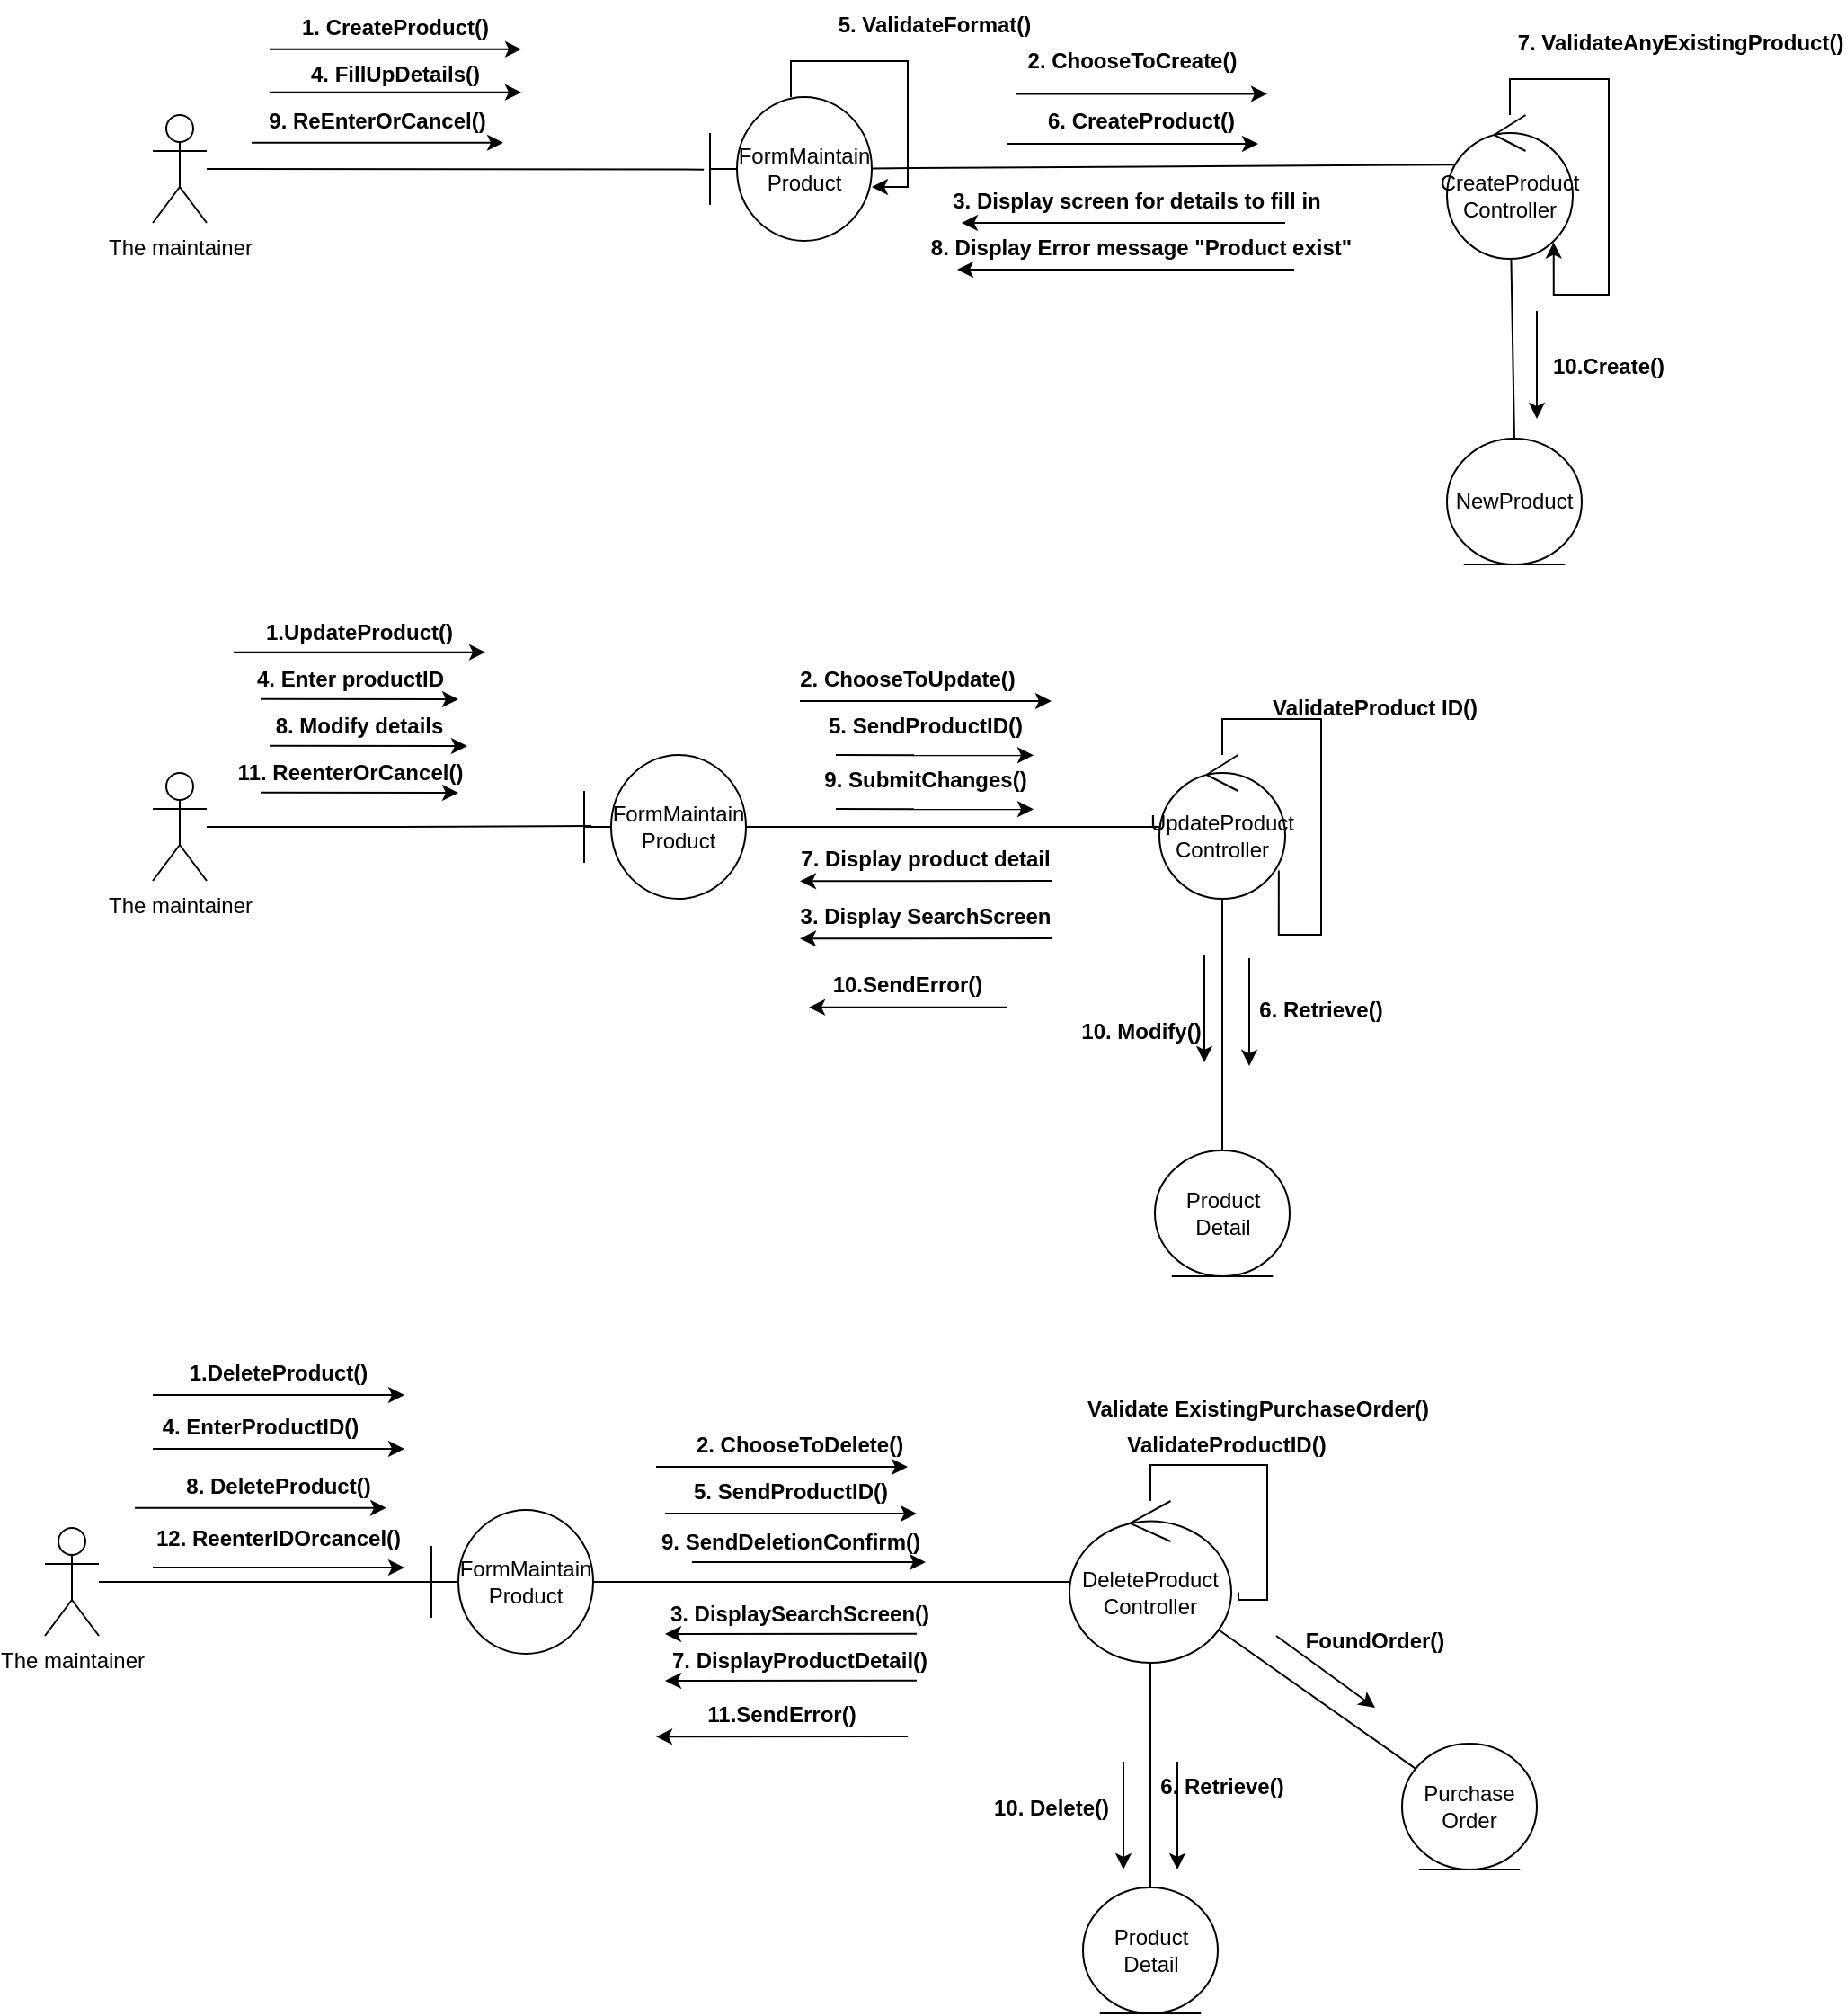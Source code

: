 <mxfile version="13.8.3" type="github" pages="2">
  <diagram id="UbaRQ7SZipwC_jb8pstA" name="Page-1">
    <mxGraphModel dx="1826" dy="836" grid="1" gridSize="10" guides="1" tooltips="1" connect="1" arrows="1" fold="1" page="1" pageScale="1" pageWidth="850" pageHeight="1100" math="0" shadow="0">
      <root>
        <mxCell id="0" />
        <mxCell id="1" parent="0" />
        <mxCell id="t10QagFbox6d3jLnH6TC-21" style="edgeStyle=none;rounded=0;orthogonalLoop=1;jettySize=auto;html=1;entryX=-0.038;entryY=0.504;entryDx=0;entryDy=0;entryPerimeter=0;endArrow=none;endFill=0;" parent="1" source="t10QagFbox6d3jLnH6TC-1" target="t10QagFbox6d3jLnH6TC-2" edge="1">
          <mxGeometry relative="1" as="geometry">
            <mxPoint x="278.38" y="326.8" as="targetPoint" />
          </mxGeometry>
        </mxCell>
        <mxCell id="t10QagFbox6d3jLnH6TC-1" value="The maintainer" style="shape=umlActor;verticalLabelPosition=bottom;verticalAlign=top;html=1;" parent="1" vertex="1">
          <mxGeometry x="30" y="294" width="30" height="60" as="geometry" />
        </mxCell>
        <mxCell id="t10QagFbox6d3jLnH6TC-9" style="edgeStyle=orthogonalEdgeStyle;rounded=0;orthogonalLoop=1;jettySize=auto;html=1;endArrow=classic;endFill=1;entryX=1;entryY=0.625;entryDx=0;entryDy=0;entryPerimeter=0;" parent="1" source="t10QagFbox6d3jLnH6TC-2" target="t10QagFbox6d3jLnH6TC-2" edge="1">
          <mxGeometry relative="1" as="geometry">
            <mxPoint x="440" y="214" as="targetPoint" />
          </mxGeometry>
        </mxCell>
        <mxCell id="t10QagFbox6d3jLnH6TC-10" style="rounded=0;orthogonalLoop=1;jettySize=auto;html=1;entryX=0.094;entryY=0.345;entryDx=0;entryDy=0;entryPerimeter=0;endArrow=none;endFill=0;" parent="1" source="t10QagFbox6d3jLnH6TC-2" target="t10QagFbox6d3jLnH6TC-3" edge="1">
          <mxGeometry relative="1" as="geometry" />
        </mxCell>
        <mxCell id="t10QagFbox6d3jLnH6TC-2" value="FormMaintain&lt;br&gt;Product" style="shape=umlBoundary;whiteSpace=wrap;html=1;" parent="1" vertex="1">
          <mxGeometry x="340" y="284" width="90" height="80" as="geometry" />
        </mxCell>
        <mxCell id="t10QagFbox6d3jLnH6TC-14" style="edgeStyle=none;rounded=0;orthogonalLoop=1;jettySize=auto;html=1;entryX=0.5;entryY=0;entryDx=0;entryDy=0;endArrow=none;endFill=0;" parent="1" source="t10QagFbox6d3jLnH6TC-3" target="t10QagFbox6d3jLnH6TC-13" edge="1">
          <mxGeometry relative="1" as="geometry" />
        </mxCell>
        <mxCell id="t10QagFbox6d3jLnH6TC-27" style="edgeStyle=orthogonalEdgeStyle;rounded=0;orthogonalLoop=1;jettySize=auto;html=1;endArrow=classic;endFill=1;entryX=0.848;entryY=0.885;entryDx=0;entryDy=0;entryPerimeter=0;" parent="1" source="t10QagFbox6d3jLnH6TC-3" target="t10QagFbox6d3jLnH6TC-3" edge="1">
          <mxGeometry relative="1" as="geometry">
            <mxPoint x="785.0" y="270" as="targetPoint" />
          </mxGeometry>
        </mxCell>
        <mxCell id="t10QagFbox6d3jLnH6TC-3" value="CreateProduct&lt;br&gt;Controller" style="ellipse;shape=umlControl;whiteSpace=wrap;html=1;" parent="1" vertex="1">
          <mxGeometry x="750" y="294" width="70" height="80" as="geometry" />
        </mxCell>
        <mxCell id="t10QagFbox6d3jLnH6TC-5" value="1. CreateProduct()" style="text;align=center;fontStyle=1;verticalAlign=middle;spacingLeft=3;spacingRight=3;strokeColor=none;rotatable=0;points=[[0,0.5],[1,0.5]];portConstraint=eastwest;" parent="1" vertex="1">
          <mxGeometry x="125" y="231.41" width="80" height="26" as="geometry" />
        </mxCell>
        <mxCell id="t10QagFbox6d3jLnH6TC-11" value="5. ValidateFormat()" style="text;align=center;fontStyle=1;verticalAlign=middle;spacingLeft=3;spacingRight=3;strokeColor=none;rotatable=0;points=[[0,0.5],[1,0.5]];portConstraint=eastwest;" parent="1" vertex="1">
          <mxGeometry x="425" y="230" width="80" height="26" as="geometry" />
        </mxCell>
        <mxCell id="t10QagFbox6d3jLnH6TC-12" value="6. CreateProduct()" style="text;align=center;fontStyle=1;verticalAlign=middle;spacingLeft=3;spacingRight=3;strokeColor=none;rotatable=0;points=[[0,0.5],[1,0.5]];portConstraint=eastwest;" parent="1" vertex="1">
          <mxGeometry x="540" y="283.41" width="80" height="26" as="geometry" />
        </mxCell>
        <mxCell id="t10QagFbox6d3jLnH6TC-13" value="NewProduct" style="ellipse;shape=umlEntity;whiteSpace=wrap;html=1;" parent="1" vertex="1">
          <mxGeometry x="750" y="474" width="75" height="70" as="geometry" />
        </mxCell>
        <mxCell id="t10QagFbox6d3jLnH6TC-15" value="10.Create()" style="text;align=center;fontStyle=1;verticalAlign=middle;spacingLeft=3;spacingRight=3;strokeColor=none;rotatable=0;points=[[0,0.5],[1,0.5]];portConstraint=eastwest;" parent="1" vertex="1">
          <mxGeometry x="800" y="420" width="80" height="26" as="geometry" />
        </mxCell>
        <mxCell id="t10QagFbox6d3jLnH6TC-22" value="3. Display screen for details to fill in" style="text;align=center;fontStyle=1;verticalAlign=middle;spacingLeft=3;spacingRight=3;strokeColor=none;rotatable=0;points=[[0,0.5],[1,0.5]];portConstraint=eastwest;" parent="1" vertex="1">
          <mxGeometry x="537.5" y="328" width="80" height="26" as="geometry" />
        </mxCell>
        <mxCell id="t10QagFbox6d3jLnH6TC-25" value="4. FillUpDetails()" style="text;align=center;fontStyle=1;verticalAlign=middle;spacingLeft=3;spacingRight=3;strokeColor=none;rotatable=0;points=[[0,0.5],[1,0.5]];portConstraint=eastwest;" parent="1" vertex="1">
          <mxGeometry x="125" y="257.41" width="80" height="26" as="geometry" />
        </mxCell>
        <mxCell id="t10QagFbox6d3jLnH6TC-28" value="7. ValidateAnyExistingProduct()" style="text;align=center;fontStyle=1;verticalAlign=middle;spacingLeft=3;spacingRight=3;strokeColor=none;rotatable=0;points=[[0,0.5],[1,0.5]];portConstraint=eastwest;" parent="1" vertex="1">
          <mxGeometry x="840" y="240" width="80" height="26" as="geometry" />
        </mxCell>
        <mxCell id="t10QagFbox6d3jLnH6TC-29" value="8. Display Error message &quot;Product exist&quot;" style="text;align=center;fontStyle=1;verticalAlign=middle;spacingLeft=3;spacingRight=3;strokeColor=none;rotatable=0;points=[[0,0.5],[1,0.5]];portConstraint=eastwest;" parent="1" vertex="1">
          <mxGeometry x="540" y="354" width="80" height="26" as="geometry" />
        </mxCell>
        <mxCell id="t10QagFbox6d3jLnH6TC-30" value="9. ReEnterOrCancel()" style="text;align=center;fontStyle=1;verticalAlign=middle;spacingLeft=3;spacingRight=3;strokeColor=none;rotatable=0;points=[[0,0.5],[1,0.5]];portConstraint=eastwest;" parent="1" vertex="1">
          <mxGeometry x="115" y="283.41" width="80" height="26" as="geometry" />
        </mxCell>
        <mxCell id="t10QagFbox6d3jLnH6TC-36" style="edgeStyle=orthogonalEdgeStyle;rounded=0;orthogonalLoop=1;jettySize=auto;html=1;entryX=0.045;entryY=0.494;entryDx=0;entryDy=0;entryPerimeter=0;endArrow=none;endFill=0;" parent="1" source="t10QagFbox6d3jLnH6TC-32" target="t10QagFbox6d3jLnH6TC-35" edge="1">
          <mxGeometry relative="1" as="geometry" />
        </mxCell>
        <mxCell id="t10QagFbox6d3jLnH6TC-32" value="The maintainer" style="shape=umlActor;verticalLabelPosition=bottom;verticalAlign=top;html=1;" parent="1" vertex="1">
          <mxGeometry x="30" y="660" width="30" height="60" as="geometry" />
        </mxCell>
        <mxCell id="t10QagFbox6d3jLnH6TC-41" style="edgeStyle=orthogonalEdgeStyle;rounded=0;orthogonalLoop=1;jettySize=auto;html=1;endArrow=none;endFill=0;" parent="1" source="t10QagFbox6d3jLnH6TC-35" target="t10QagFbox6d3jLnH6TC-40" edge="1">
          <mxGeometry relative="1" as="geometry" />
        </mxCell>
        <mxCell id="t10QagFbox6d3jLnH6TC-35" value="FormMaintain&lt;br&gt;Product" style="shape=umlBoundary;whiteSpace=wrap;html=1;" parent="1" vertex="1">
          <mxGeometry x="270" y="650" width="90" height="80" as="geometry" />
        </mxCell>
        <mxCell id="t10QagFbox6d3jLnH6TC-37" value="1.UpdateProduct()" style="text;align=center;fontStyle=1;verticalAlign=middle;spacingLeft=3;spacingRight=3;strokeColor=none;rotatable=0;points=[[0,0.5],[1,0.5]];portConstraint=eastwest;" parent="1" vertex="1">
          <mxGeometry x="105" y="568" width="80" height="26" as="geometry" />
        </mxCell>
        <mxCell id="t10QagFbox6d3jLnH6TC-39" value="2. ChooseToCreate()" style="text;align=center;fontStyle=1;verticalAlign=middle;spacingLeft=3;spacingRight=3;strokeColor=none;rotatable=0;points=[[0,0.5],[1,0.5]];portConstraint=eastwest;" parent="1" vertex="1">
          <mxGeometry x="535" y="250" width="80" height="26" as="geometry" />
        </mxCell>
        <mxCell id="t10QagFbox6d3jLnH6TC-49" style="edgeStyle=orthogonalEdgeStyle;rounded=0;orthogonalLoop=1;jettySize=auto;html=1;entryX=0.5;entryY=0;entryDx=0;entryDy=0;endArrow=none;endFill=0;" parent="1" source="t10QagFbox6d3jLnH6TC-40" target="t10QagFbox6d3jLnH6TC-48" edge="1">
          <mxGeometry relative="1" as="geometry" />
        </mxCell>
        <mxCell id="t10QagFbox6d3jLnH6TC-40" value="UpdateProduct&lt;br&gt;Controller" style="ellipse;shape=umlControl;whiteSpace=wrap;html=1;" parent="1" vertex="1">
          <mxGeometry x="590" y="650" width="70" height="80" as="geometry" />
        </mxCell>
        <mxCell id="t10QagFbox6d3jLnH6TC-42" value="2. ChooseToUpdate()" style="text;align=center;fontStyle=1;verticalAlign=middle;spacingLeft=3;spacingRight=3;strokeColor=none;rotatable=0;points=[[0,0.5],[1,0.5]];portConstraint=eastwest;" parent="1" vertex="1">
          <mxGeometry x="410" y="594" width="80" height="26" as="geometry" />
        </mxCell>
        <mxCell id="t10QagFbox6d3jLnH6TC-43" value="3. Display SearchScreen" style="text;align=center;fontStyle=1;verticalAlign=middle;spacingLeft=3;spacingRight=3;strokeColor=none;rotatable=0;points=[[0,0.5],[1,0.5]];portConstraint=eastwest;" parent="1" vertex="1">
          <mxGeometry x="420" y="726" width="80" height="26" as="geometry" />
        </mxCell>
        <mxCell id="t10QagFbox6d3jLnH6TC-44" value="4. Enter productID" style="text;align=center;fontStyle=1;verticalAlign=middle;spacingLeft=3;spacingRight=3;strokeColor=none;rotatable=0;points=[[0,0.5],[1,0.5]];portConstraint=eastwest;" parent="1" vertex="1">
          <mxGeometry x="100" y="594" width="80" height="26" as="geometry" />
        </mxCell>
        <mxCell id="t10QagFbox6d3jLnH6TC-46" style="edgeStyle=orthogonalEdgeStyle;rounded=0;orthogonalLoop=1;jettySize=auto;html=1;entryX=0.949;entryY=0.803;entryDx=0;entryDy=0;entryPerimeter=0;endArrow=none;endFill=0;" parent="1" source="t10QagFbox6d3jLnH6TC-40" target="t10QagFbox6d3jLnH6TC-40" edge="1">
          <mxGeometry relative="1" as="geometry" />
        </mxCell>
        <mxCell id="t10QagFbox6d3jLnH6TC-47" value="ValidateProduct ID()" style="text;align=center;fontStyle=1;verticalAlign=middle;spacingLeft=3;spacingRight=3;strokeColor=none;rotatable=0;points=[[0,0.5],[1,0.5]];portConstraint=eastwest;" parent="1" vertex="1">
          <mxGeometry x="670" y="610" width="80" height="26" as="geometry" />
        </mxCell>
        <mxCell id="t10QagFbox6d3jLnH6TC-48" value="Product Detail" style="ellipse;shape=umlEntity;whiteSpace=wrap;html=1;" parent="1" vertex="1">
          <mxGeometry x="587.5" y="870" width="75" height="70" as="geometry" />
        </mxCell>
        <mxCell id="t10QagFbox6d3jLnH6TC-50" value="7. Display product detail" style="text;align=center;fontStyle=1;verticalAlign=middle;spacingLeft=3;spacingRight=3;strokeColor=none;rotatable=0;points=[[0,0.5],[1,0.5]];portConstraint=eastwest;" parent="1" vertex="1">
          <mxGeometry x="420" y="694" width="80" height="26" as="geometry" />
        </mxCell>
        <mxCell id="t10QagFbox6d3jLnH6TC-51" value="8. Modify details" style="text;align=center;fontStyle=1;verticalAlign=middle;spacingLeft=3;spacingRight=3;strokeColor=none;rotatable=0;points=[[0,0.5],[1,0.5]];portConstraint=eastwest;" parent="1" vertex="1">
          <mxGeometry x="105" y="620.0" width="80" height="26" as="geometry" />
        </mxCell>
        <mxCell id="t10QagFbox6d3jLnH6TC-52" value="6. Retrieve()" style="text;align=center;fontStyle=1;verticalAlign=middle;spacingLeft=3;spacingRight=3;strokeColor=none;rotatable=0;points=[[0,0.5],[1,0.5]];portConstraint=eastwest;" parent="1" vertex="1">
          <mxGeometry x="640" y="778" width="80" height="26" as="geometry" />
        </mxCell>
        <mxCell id="t10QagFbox6d3jLnH6TC-55" value="10. Modify()" style="text;align=center;fontStyle=1;verticalAlign=middle;spacingLeft=3;spacingRight=3;strokeColor=none;rotatable=0;points=[[0,0.5],[1,0.5]];portConstraint=eastwest;" parent="1" vertex="1">
          <mxGeometry x="540" y="790" width="80" height="26" as="geometry" />
        </mxCell>
        <mxCell id="t10QagFbox6d3jLnH6TC-56" value="10.SendError()" style="text;align=center;fontStyle=1;verticalAlign=middle;spacingLeft=3;spacingRight=3;strokeColor=none;rotatable=0;points=[[0,0.5],[1,0.5]];portConstraint=eastwest;" parent="1" vertex="1">
          <mxGeometry x="410" y="764" width="80" height="26" as="geometry" />
        </mxCell>
        <mxCell id="t10QagFbox6d3jLnH6TC-57" value="11. ReenterOrCancel()" style="text;align=center;fontStyle=1;verticalAlign=middle;spacingLeft=3;spacingRight=3;strokeColor=none;rotatable=0;points=[[0,0.5],[1,0.5]];portConstraint=eastwest;" parent="1" vertex="1">
          <mxGeometry x="100" y="646" width="80" height="26" as="geometry" />
        </mxCell>
        <mxCell id="t10QagFbox6d3jLnH6TC-61" style="edgeStyle=orthogonalEdgeStyle;rounded=0;orthogonalLoop=1;jettySize=auto;html=1;endArrow=none;endFill=0;" parent="1" source="t10QagFbox6d3jLnH6TC-58" target="t10QagFbox6d3jLnH6TC-59" edge="1">
          <mxGeometry relative="1" as="geometry" />
        </mxCell>
        <mxCell id="t10QagFbox6d3jLnH6TC-58" value="The maintainer" style="shape=umlActor;verticalLabelPosition=bottom;verticalAlign=top;html=1;" parent="1" vertex="1">
          <mxGeometry x="-30" y="1080" width="30" height="60" as="geometry" />
        </mxCell>
        <mxCell id="t10QagFbox6d3jLnH6TC-62" style="edgeStyle=orthogonalEdgeStyle;rounded=0;orthogonalLoop=1;jettySize=auto;html=1;endArrow=none;endFill=0;" parent="1" source="t10QagFbox6d3jLnH6TC-59" target="t10QagFbox6d3jLnH6TC-60" edge="1">
          <mxGeometry relative="1" as="geometry" />
        </mxCell>
        <mxCell id="t10QagFbox6d3jLnH6TC-59" value="FormMaintain&lt;br&gt;Product" style="shape=umlBoundary;whiteSpace=wrap;html=1;" parent="1" vertex="1">
          <mxGeometry x="185" y="1070" width="90" height="80" as="geometry" />
        </mxCell>
        <mxCell id="t10QagFbox6d3jLnH6TC-73" style="edgeStyle=orthogonalEdgeStyle;rounded=0;orthogonalLoop=1;jettySize=auto;html=1;entryX=0.5;entryY=0;entryDx=0;entryDy=0;endArrow=none;endFill=0;" parent="1" source="t10QagFbox6d3jLnH6TC-60" target="t10QagFbox6d3jLnH6TC-72" edge="1">
          <mxGeometry relative="1" as="geometry" />
        </mxCell>
        <mxCell id="yg-mMlEJxvXJfeWgHjhx-6" style="rounded=0;orthogonalLoop=1;jettySize=auto;html=1;startArrow=none;startFill=0;endArrow=none;endFill=0;" edge="1" parent="1" source="t10QagFbox6d3jLnH6TC-60" target="yg-mMlEJxvXJfeWgHjhx-5">
          <mxGeometry relative="1" as="geometry" />
        </mxCell>
        <mxCell id="t10QagFbox6d3jLnH6TC-60" value="DeleteProduct&lt;br&gt;Controller" style="ellipse;shape=umlControl;whiteSpace=wrap;html=1;" parent="1" vertex="1">
          <mxGeometry x="540" y="1065" width="90" height="90" as="geometry" />
        </mxCell>
        <mxCell id="t10QagFbox6d3jLnH6TC-63" value="1.DeleteProduct()" style="text;align=center;fontStyle=1;verticalAlign=middle;spacingLeft=3;spacingRight=3;strokeColor=none;rotatable=0;points=[[0,0.5],[1,0.5]];portConstraint=eastwest;" parent="1" vertex="1">
          <mxGeometry x="60" y="980" width="80" height="26" as="geometry" />
        </mxCell>
        <mxCell id="t10QagFbox6d3jLnH6TC-64" value="2. ChooseToDelete()" style="text;align=center;fontStyle=1;verticalAlign=middle;spacingLeft=3;spacingRight=3;strokeColor=none;rotatable=0;points=[[0,0.5],[1,0.5]];portConstraint=eastwest;" parent="1" vertex="1">
          <mxGeometry x="350" y="1020" width="80" height="26" as="geometry" />
        </mxCell>
        <mxCell id="t10QagFbox6d3jLnH6TC-65" value="3. DisplaySearchScreen()" style="text;align=center;fontStyle=1;verticalAlign=middle;spacingLeft=3;spacingRight=3;strokeColor=none;rotatable=0;points=[[0,0.5],[1,0.5]];portConstraint=eastwest;" parent="1" vertex="1">
          <mxGeometry x="350" y="1114" width="80" height="26" as="geometry" />
        </mxCell>
        <mxCell id="t10QagFbox6d3jLnH6TC-67" value="4. EnterProductID()" style="text;align=center;fontStyle=1;verticalAlign=middle;spacingLeft=3;spacingRight=3;strokeColor=none;rotatable=0;points=[[0,0.5],[1,0.5]];portConstraint=eastwest;" parent="1" vertex="1">
          <mxGeometry x="50" y="1010" width="80" height="26" as="geometry" />
        </mxCell>
        <mxCell id="t10QagFbox6d3jLnH6TC-68" value="5. SendProductID()" style="text;align=center;fontStyle=1;verticalAlign=middle;spacingLeft=3;spacingRight=3;strokeColor=none;rotatable=0;points=[[0,0.5],[1,0.5]];portConstraint=eastwest;" parent="1" vertex="1">
          <mxGeometry x="345" y="1046" width="80" height="26" as="geometry" />
        </mxCell>
        <mxCell id="t10QagFbox6d3jLnH6TC-69" value="5. SendProductID()" style="text;align=center;fontStyle=1;verticalAlign=middle;spacingLeft=3;spacingRight=3;strokeColor=none;rotatable=0;points=[[0,0.5],[1,0.5]];portConstraint=eastwest;" parent="1" vertex="1">
          <mxGeometry x="420" y="620" width="80" height="26" as="geometry" />
        </mxCell>
        <mxCell id="t10QagFbox6d3jLnH6TC-70" style="edgeStyle=orthogonalEdgeStyle;rounded=0;orthogonalLoop=1;jettySize=auto;html=1;entryX=1.044;entryY=0.564;entryDx=0;entryDy=0;entryPerimeter=0;endArrow=none;endFill=0;" parent="1" source="t10QagFbox6d3jLnH6TC-60" target="t10QagFbox6d3jLnH6TC-60" edge="1">
          <mxGeometry relative="1" as="geometry">
            <Array as="points">
              <mxPoint x="585" y="1045" />
              <mxPoint x="650" y="1045" />
              <mxPoint x="650" y="1120" />
              <mxPoint x="634" y="1120" />
            </Array>
          </mxGeometry>
        </mxCell>
        <mxCell id="t10QagFbox6d3jLnH6TC-71" value="ValidateProductID()" style="text;align=center;fontStyle=1;verticalAlign=middle;spacingLeft=3;spacingRight=3;strokeColor=none;rotatable=0;points=[[0,0.5],[1,0.5]];portConstraint=eastwest;" parent="1" vertex="1">
          <mxGeometry x="587.5" y="1020" width="80" height="26" as="geometry" />
        </mxCell>
        <mxCell id="t10QagFbox6d3jLnH6TC-72" value="Product Detail" style="ellipse;shape=umlEntity;whiteSpace=wrap;html=1;" parent="1" vertex="1">
          <mxGeometry x="547.5" y="1280" width="75" height="70" as="geometry" />
        </mxCell>
        <mxCell id="t10QagFbox6d3jLnH6TC-74" value="6. Retrieve()" style="text;align=center;fontStyle=1;verticalAlign=middle;spacingLeft=3;spacingRight=3;strokeColor=none;rotatable=0;points=[[0,0.5],[1,0.5]];portConstraint=eastwest;" parent="1" vertex="1">
          <mxGeometry x="585" y="1210" width="80" height="26" as="geometry" />
        </mxCell>
        <mxCell id="t10QagFbox6d3jLnH6TC-75" value="7. DisplayProductDetail()" style="text;align=center;fontStyle=1;verticalAlign=middle;spacingLeft=3;spacingRight=3;strokeColor=none;rotatable=0;points=[[0,0.5],[1,0.5]];portConstraint=eastwest;" parent="1" vertex="1">
          <mxGeometry x="350" y="1140" width="80" height="26" as="geometry" />
        </mxCell>
        <mxCell id="t10QagFbox6d3jLnH6TC-76" value="8. DeleteProduct()" style="text;align=center;fontStyle=1;verticalAlign=middle;spacingLeft=3;spacingRight=3;strokeColor=none;rotatable=0;points=[[0,0.5],[1,0.5]];portConstraint=eastwest;" parent="1" vertex="1">
          <mxGeometry x="60" y="1042.82" width="80" height="26" as="geometry" />
        </mxCell>
        <mxCell id="t10QagFbox6d3jLnH6TC-77" value="9. SendDeletionConfirm()" style="text;align=center;fontStyle=1;verticalAlign=middle;spacingLeft=3;spacingRight=3;strokeColor=none;rotatable=0;points=[[0,0.5],[1,0.5]];portConstraint=eastwest;" parent="1" vertex="1">
          <mxGeometry x="345" y="1074" width="80" height="26" as="geometry" />
        </mxCell>
        <mxCell id="t10QagFbox6d3jLnH6TC-78" value="10. Delete()" style="text;align=center;fontStyle=1;verticalAlign=middle;spacingLeft=3;spacingRight=3;strokeColor=none;rotatable=0;points=[[0,0.5],[1,0.5]];portConstraint=eastwest;" parent="1" vertex="1">
          <mxGeometry x="490" y="1222" width="80" height="26" as="geometry" />
        </mxCell>
        <mxCell id="t10QagFbox6d3jLnH6TC-79" value="11.SendError()" style="text;align=center;fontStyle=1;verticalAlign=middle;spacingLeft=3;spacingRight=3;strokeColor=none;rotatable=0;points=[[0,0.5],[1,0.5]];portConstraint=eastwest;" parent="1" vertex="1">
          <mxGeometry x="340" y="1170" width="80" height="26" as="geometry" />
        </mxCell>
        <mxCell id="t10QagFbox6d3jLnH6TC-80" value="12. ReenterIDOrcancel()" style="text;align=center;fontStyle=1;verticalAlign=middle;spacingLeft=3;spacingRight=3;strokeColor=none;rotatable=0;points=[[0,0.5],[1,0.5]];portConstraint=eastwest;" parent="1" vertex="1">
          <mxGeometry x="60" y="1072" width="80" height="26" as="geometry" />
        </mxCell>
        <mxCell id="t10QagFbox6d3jLnH6TC-81" value="Validate ExistingPurchaseOrder()" style="text;align=center;fontStyle=1;verticalAlign=middle;spacingLeft=3;spacingRight=3;strokeColor=none;rotatable=0;points=[[0,0.5],[1,0.5]];portConstraint=eastwest;" parent="1" vertex="1">
          <mxGeometry x="605" y="1000" width="80" height="26" as="geometry" />
        </mxCell>
        <mxCell id="t10QagFbox6d3jLnH6TC-82" value="" style="endArrow=classic;html=1;" parent="1" edge="1">
          <mxGeometry width="50" height="50" relative="1" as="geometry">
            <mxPoint x="95" y="257.41" as="sourcePoint" />
            <mxPoint x="235" y="257.41" as="targetPoint" />
          </mxGeometry>
        </mxCell>
        <mxCell id="t10QagFbox6d3jLnH6TC-83" value="" style="endArrow=classic;html=1;" parent="1" edge="1">
          <mxGeometry width="50" height="50" relative="1" as="geometry">
            <mxPoint x="510.0" y="282.23" as="sourcePoint" />
            <mxPoint x="650.0" y="282.23" as="targetPoint" />
          </mxGeometry>
        </mxCell>
        <mxCell id="t10QagFbox6d3jLnH6TC-85" value="" style="endArrow=classic;html=1;" parent="1" edge="1">
          <mxGeometry width="50" height="50" relative="1" as="geometry">
            <mxPoint x="660" y="354" as="sourcePoint" />
            <mxPoint x="480" y="354" as="targetPoint" />
          </mxGeometry>
        </mxCell>
        <mxCell id="t10QagFbox6d3jLnH6TC-87" value="" style="endArrow=classic;html=1;" parent="1" edge="1">
          <mxGeometry width="50" height="50" relative="1" as="geometry">
            <mxPoint x="95.0" y="281.41" as="sourcePoint" />
            <mxPoint x="235.0" y="281.41" as="targetPoint" />
          </mxGeometry>
        </mxCell>
        <mxCell id="t10QagFbox6d3jLnH6TC-88" value="" style="endArrow=classic;html=1;" parent="1" edge="1">
          <mxGeometry width="50" height="50" relative="1" as="geometry">
            <mxPoint x="505.0" y="310.0" as="sourcePoint" />
            <mxPoint x="645.0" y="310.0" as="targetPoint" />
          </mxGeometry>
        </mxCell>
        <mxCell id="t10QagFbox6d3jLnH6TC-89" value="" style="endArrow=classic;html=1;" parent="1" edge="1">
          <mxGeometry width="50" height="50" relative="1" as="geometry">
            <mxPoint x="800" y="403" as="sourcePoint" />
            <mxPoint x="800" y="463" as="targetPoint" />
          </mxGeometry>
        </mxCell>
        <mxCell id="t10QagFbox6d3jLnH6TC-90" value="" style="endArrow=classic;html=1;" parent="1" edge="1">
          <mxGeometry width="50" height="50" relative="1" as="geometry">
            <mxPoint x="665.0" y="380.0" as="sourcePoint" />
            <mxPoint x="477.5" y="380" as="targetPoint" />
          </mxGeometry>
        </mxCell>
        <mxCell id="t10QagFbox6d3jLnH6TC-91" value="" style="endArrow=classic;html=1;" parent="1" edge="1">
          <mxGeometry width="50" height="50" relative="1" as="geometry">
            <mxPoint x="85.0" y="309.41" as="sourcePoint" />
            <mxPoint x="225.0" y="309.41" as="targetPoint" />
          </mxGeometry>
        </mxCell>
        <mxCell id="t10QagFbox6d3jLnH6TC-92" value="" style="endArrow=classic;html=1;" parent="1" edge="1">
          <mxGeometry width="50" height="50" relative="1" as="geometry">
            <mxPoint x="75.0" y="592.82" as="sourcePoint" />
            <mxPoint x="215.0" y="592.82" as="targetPoint" />
          </mxGeometry>
        </mxCell>
        <mxCell id="t10QagFbox6d3jLnH6TC-93" value="" style="endArrow=classic;html=1;" parent="1" edge="1">
          <mxGeometry width="50" height="50" relative="1" as="geometry">
            <mxPoint x="390.0" y="620.0" as="sourcePoint" />
            <mxPoint x="530.0" y="620.0" as="targetPoint" />
          </mxGeometry>
        </mxCell>
        <mxCell id="t10QagFbox6d3jLnH6TC-94" value="" style="endArrow=classic;html=1;" parent="1" edge="1">
          <mxGeometry width="50" height="50" relative="1" as="geometry">
            <mxPoint x="530.0" y="752.0" as="sourcePoint" />
            <mxPoint x="390.0" y="752.18" as="targetPoint" />
          </mxGeometry>
        </mxCell>
        <mxCell id="t10QagFbox6d3jLnH6TC-95" value="" style="endArrow=classic;html=1;" parent="1" edge="1">
          <mxGeometry width="50" height="50" relative="1" as="geometry">
            <mxPoint x="90.0" y="618.82" as="sourcePoint" />
            <mxPoint x="200" y="619" as="targetPoint" />
          </mxGeometry>
        </mxCell>
        <mxCell id="t10QagFbox6d3jLnH6TC-96" value="" style="endArrow=classic;html=1;" parent="1" edge="1">
          <mxGeometry width="50" height="50" relative="1" as="geometry">
            <mxPoint x="410.0" y="650.0" as="sourcePoint" />
            <mxPoint x="520.0" y="650.18" as="targetPoint" />
          </mxGeometry>
        </mxCell>
        <mxCell id="t10QagFbox6d3jLnH6TC-97" value="" style="endArrow=classic;html=1;" parent="1" edge="1">
          <mxGeometry width="50" height="50" relative="1" as="geometry">
            <mxPoint x="640.0" y="763" as="sourcePoint" />
            <mxPoint x="640.0" y="823" as="targetPoint" />
          </mxGeometry>
        </mxCell>
        <mxCell id="t10QagFbox6d3jLnH6TC-98" value="" style="endArrow=classic;html=1;" parent="1" edge="1">
          <mxGeometry width="50" height="50" relative="1" as="geometry">
            <mxPoint x="530.0" y="720.0" as="sourcePoint" />
            <mxPoint x="390.0" y="720.18" as="targetPoint" />
          </mxGeometry>
        </mxCell>
        <mxCell id="t10QagFbox6d3jLnH6TC-99" value="" style="endArrow=classic;html=1;" parent="1" edge="1">
          <mxGeometry width="50" height="50" relative="1" as="geometry">
            <mxPoint x="95.0" y="644.82" as="sourcePoint" />
            <mxPoint x="205.0" y="645" as="targetPoint" />
          </mxGeometry>
        </mxCell>
        <mxCell id="t10QagFbox6d3jLnH6TC-100" value="9. SubmitChanges()" style="text;align=center;fontStyle=1;verticalAlign=middle;spacingLeft=3;spacingRight=3;strokeColor=none;rotatable=0;points=[[0,0.5],[1,0.5]];portConstraint=eastwest;" parent="1" vertex="1">
          <mxGeometry x="420" y="650" width="80" height="26" as="geometry" />
        </mxCell>
        <mxCell id="t10QagFbox6d3jLnH6TC-101" value="" style="endArrow=classic;html=1;" parent="1" edge="1">
          <mxGeometry width="50" height="50" relative="1" as="geometry">
            <mxPoint x="410.0" y="680.0" as="sourcePoint" />
            <mxPoint x="520.0" y="680.18" as="targetPoint" />
          </mxGeometry>
        </mxCell>
        <mxCell id="t10QagFbox6d3jLnH6TC-102" value="" style="endArrow=classic;html=1;" parent="1" edge="1">
          <mxGeometry width="50" height="50" relative="1" as="geometry">
            <mxPoint x="615.0" y="761" as="sourcePoint" />
            <mxPoint x="615.0" y="821" as="targetPoint" />
          </mxGeometry>
        </mxCell>
        <mxCell id="t10QagFbox6d3jLnH6TC-103" value="" style="endArrow=classic;html=1;" parent="1" edge="1">
          <mxGeometry width="50" height="50" relative="1" as="geometry">
            <mxPoint x="505.0" y="790.41" as="sourcePoint" />
            <mxPoint x="395" y="790.41" as="targetPoint" />
          </mxGeometry>
        </mxCell>
        <mxCell id="t10QagFbox6d3jLnH6TC-104" value="" style="endArrow=classic;html=1;" parent="1" edge="1">
          <mxGeometry width="50" height="50" relative="1" as="geometry">
            <mxPoint x="90.0" y="670.82" as="sourcePoint" />
            <mxPoint x="200.0" y="671.0" as="targetPoint" />
          </mxGeometry>
        </mxCell>
        <mxCell id="t10QagFbox6d3jLnH6TC-105" value="" style="endArrow=classic;html=1;" parent="1" edge="1">
          <mxGeometry width="50" height="50" relative="1" as="geometry">
            <mxPoint x="30.0" y="1006.0" as="sourcePoint" />
            <mxPoint x="170.0" y="1006.0" as="targetPoint" />
          </mxGeometry>
        </mxCell>
        <mxCell id="t10QagFbox6d3jLnH6TC-106" value="" style="endArrow=classic;html=1;" parent="1" edge="1">
          <mxGeometry width="50" height="50" relative="1" as="geometry">
            <mxPoint x="310.0" y="1046.0" as="sourcePoint" />
            <mxPoint x="450.0" y="1046.0" as="targetPoint" />
          </mxGeometry>
        </mxCell>
        <mxCell id="t10QagFbox6d3jLnH6TC-107" value="" style="endArrow=classic;html=1;" parent="1" edge="1">
          <mxGeometry width="50" height="50" relative="1" as="geometry">
            <mxPoint x="455.0" y="1138.82" as="sourcePoint" />
            <mxPoint x="315.0" y="1139.0" as="targetPoint" />
          </mxGeometry>
        </mxCell>
        <mxCell id="t10QagFbox6d3jLnH6TC-108" value="" style="endArrow=classic;html=1;" parent="1" edge="1">
          <mxGeometry width="50" height="50" relative="1" as="geometry">
            <mxPoint x="30.0" y="1036.0" as="sourcePoint" />
            <mxPoint x="170.0" y="1036.0" as="targetPoint" />
          </mxGeometry>
        </mxCell>
        <mxCell id="t10QagFbox6d3jLnH6TC-109" value="" style="endArrow=classic;html=1;" parent="1" edge="1">
          <mxGeometry width="50" height="50" relative="1" as="geometry">
            <mxPoint x="315.0" y="1072.0" as="sourcePoint" />
            <mxPoint x="455.0" y="1072.0" as="targetPoint" />
          </mxGeometry>
        </mxCell>
        <mxCell id="t10QagFbox6d3jLnH6TC-110" value="" style="endArrow=classic;html=1;" parent="1" edge="1">
          <mxGeometry width="50" height="50" relative="1" as="geometry">
            <mxPoint x="600.0" y="1210" as="sourcePoint" />
            <mxPoint x="600.0" y="1270" as="targetPoint" />
          </mxGeometry>
        </mxCell>
        <mxCell id="t10QagFbox6d3jLnH6TC-111" value="" style="endArrow=classic;html=1;" parent="1" edge="1">
          <mxGeometry width="50" height="50" relative="1" as="geometry">
            <mxPoint x="570.0" y="1210" as="sourcePoint" />
            <mxPoint x="570.0" y="1270" as="targetPoint" />
          </mxGeometry>
        </mxCell>
        <mxCell id="t10QagFbox6d3jLnH6TC-112" value="" style="endArrow=classic;html=1;" parent="1" edge="1">
          <mxGeometry width="50" height="50" relative="1" as="geometry">
            <mxPoint x="455.0" y="1164.82" as="sourcePoint" />
            <mxPoint x="315.0" y="1165" as="targetPoint" />
          </mxGeometry>
        </mxCell>
        <mxCell id="t10QagFbox6d3jLnH6TC-113" value="" style="endArrow=classic;html=1;" parent="1" edge="1">
          <mxGeometry width="50" height="50" relative="1" as="geometry">
            <mxPoint x="330.0" y="1099.0" as="sourcePoint" />
            <mxPoint x="460" y="1099" as="targetPoint" />
          </mxGeometry>
        </mxCell>
        <mxCell id="t10QagFbox6d3jLnH6TC-114" value="" style="endArrow=classic;html=1;" parent="1" edge="1">
          <mxGeometry width="50" height="50" relative="1" as="geometry">
            <mxPoint x="450.0" y="1196.0" as="sourcePoint" />
            <mxPoint x="310.0" y="1196.18" as="targetPoint" />
          </mxGeometry>
        </mxCell>
        <mxCell id="t10QagFbox6d3jLnH6TC-115" value="" style="endArrow=classic;html=1;" parent="1" edge="1">
          <mxGeometry width="50" height="50" relative="1" as="geometry">
            <mxPoint x="20.0" y="1068.82" as="sourcePoint" />
            <mxPoint x="160.0" y="1068.82" as="targetPoint" />
          </mxGeometry>
        </mxCell>
        <mxCell id="t10QagFbox6d3jLnH6TC-116" value="" style="endArrow=classic;html=1;" parent="1" edge="1">
          <mxGeometry width="50" height="50" relative="1" as="geometry">
            <mxPoint x="30.0" y="1102" as="sourcePoint" />
            <mxPoint x="170.0" y="1102" as="targetPoint" />
          </mxGeometry>
        </mxCell>
        <mxCell id="yg-mMlEJxvXJfeWgHjhx-5" value="Purchase&lt;br&gt;Order" style="ellipse;shape=umlEntity;whiteSpace=wrap;html=1;" vertex="1" parent="1">
          <mxGeometry x="725" y="1200" width="75" height="70" as="geometry" />
        </mxCell>
        <mxCell id="yg-mMlEJxvXJfeWgHjhx-7" value="FoundOrder()" style="text;align=center;fontStyle=1;verticalAlign=middle;spacingLeft=3;spacingRight=3;strokeColor=none;rotatable=0;points=[[0,0.5],[1,0.5]];portConstraint=eastwest;" vertex="1" parent="1">
          <mxGeometry x="670" y="1129" width="80" height="26" as="geometry" />
        </mxCell>
        <mxCell id="yg-mMlEJxvXJfeWgHjhx-8" value="" style="endArrow=classic;html=1;" edge="1" parent="1">
          <mxGeometry width="50" height="50" relative="1" as="geometry">
            <mxPoint x="655" y="1140" as="sourcePoint" />
            <mxPoint x="710" y="1180" as="targetPoint" />
          </mxGeometry>
        </mxCell>
      </root>
    </mxGraphModel>
  </diagram>
  <diagram id="gNNc28Q5Ta2aCqtSIC05" name="ClassDiagram">
    <mxGraphModel dx="976" dy="2005" grid="1" gridSize="10" guides="1" tooltips="1" connect="1" arrows="1" fold="1" page="1" pageScale="1" pageWidth="827" pageHeight="1169" math="0" shadow="0">
      <root>
        <mxCell id="6ARo317tR-RSzin6fMth-0" />
        <mxCell id="6ARo317tR-RSzin6fMth-1" parent="6ARo317tR-RSzin6fMth-0" />
        <mxCell id="6ARo317tR-RSzin6fMth-2" value="Product" style="swimlane;fontStyle=1;align=center;verticalAlign=top;childLayout=stackLayout;horizontal=1;startSize=26;horizontalStack=0;resizeParent=1;resizeParentMax=0;resizeLast=0;collapsible=1;marginBottom=0;" parent="6ARo317tR-RSzin6fMth-1" vertex="1">
          <mxGeometry x="290" y="90" width="160" height="110" as="geometry" />
        </mxCell>
        <mxCell id="6ARo317tR-RSzin6fMth-10" value="Book" style="swimlane;fontStyle=0;childLayout=stackLayout;horizontal=1;startSize=26;fillColor=none;horizontalStack=0;resizeParent=1;resizeParentMax=0;resizeLast=0;collapsible=1;marginBottom=0;" parent="6ARo317tR-RSzin6fMth-1" vertex="1">
          <mxGeometry x="140" y="260" width="140" height="78" as="geometry" />
        </mxCell>
        <mxCell id="6ARo317tR-RSzin6fMth-11" value="Publisher" style="text;strokeColor=none;fillColor=none;align=left;verticalAlign=top;spacingLeft=4;spacingRight=4;overflow=hidden;rotatable=0;points=[[0,0.5],[1,0.5]];portConstraint=eastwest;" parent="6ARo317tR-RSzin6fMth-10" vertex="1">
          <mxGeometry y="26" width="140" height="26" as="geometry" />
        </mxCell>
        <mxCell id="6ARo317tR-RSzin6fMth-12" value="Year of publishing" style="text;strokeColor=none;fillColor=none;align=left;verticalAlign=top;spacingLeft=4;spacingRight=4;overflow=hidden;rotatable=0;points=[[0,0.5],[1,0.5]];portConstraint=eastwest;" parent="6ARo317tR-RSzin6fMth-10" vertex="1">
          <mxGeometry y="52" width="140" height="26" as="geometry" />
        </mxCell>
        <mxCell id="6ARo317tR-RSzin6fMth-14" value="Toy" style="swimlane;fontStyle=0;childLayout=stackLayout;horizontal=1;startSize=26;fillColor=none;horizontalStack=0;resizeParent=1;resizeParentMax=0;resizeLast=0;collapsible=1;marginBottom=0;" parent="6ARo317tR-RSzin6fMth-1" vertex="1">
          <mxGeometry x="460" y="250" width="140" height="104" as="geometry" />
        </mxCell>
        <mxCell id="6ARo317tR-RSzin6fMth-15" value="Sex" style="text;strokeColor=none;fillColor=none;align=left;verticalAlign=top;spacingLeft=4;spacingRight=4;overflow=hidden;rotatable=0;points=[[0,0.5],[1,0.5]];portConstraint=eastwest;" parent="6ARo317tR-RSzin6fMth-14" vertex="1">
          <mxGeometry y="26" width="140" height="26" as="geometry" />
        </mxCell>
        <mxCell id="6ARo317tR-RSzin6fMth-16" value="Box Size" style="text;strokeColor=none;fillColor=none;align=left;verticalAlign=top;spacingLeft=4;spacingRight=4;overflow=hidden;rotatable=0;points=[[0,0.5],[1,0.5]];portConstraint=eastwest;" parent="6ARo317tR-RSzin6fMth-14" vertex="1">
          <mxGeometry y="52" width="140" height="26" as="geometry" />
        </mxCell>
        <mxCell id="6ARo317tR-RSzin6fMth-17" value="Weight" style="text;strokeColor=none;fillColor=none;align=left;verticalAlign=top;spacingLeft=4;spacingRight=4;overflow=hidden;rotatable=0;points=[[0,0.5],[1,0.5]];portConstraint=eastwest;" parent="6ARo317tR-RSzin6fMth-14" vertex="1">
          <mxGeometry y="78" width="140" height="26" as="geometry" />
        </mxCell>
        <mxCell id="6ARo317tR-RSzin6fMth-18" value="Software" style="swimlane;fontStyle=0;childLayout=stackLayout;horizontal=1;startSize=26;fillColor=none;horizontalStack=0;resizeParent=1;resizeParentMax=0;resizeLast=0;collapsible=1;marginBottom=0;" parent="6ARo317tR-RSzin6fMth-1" vertex="1">
          <mxGeometry x="300" y="260" width="140" height="78" as="geometry" />
        </mxCell>
        <mxCell id="6ARo317tR-RSzin6fMth-19" value="Platform" style="text;strokeColor=none;fillColor=none;align=left;verticalAlign=top;spacingLeft=4;spacingRight=4;overflow=hidden;rotatable=0;points=[[0,0.5],[1,0.5]];portConstraint=eastwest;" parent="6ARo317tR-RSzin6fMth-18" vertex="1">
          <mxGeometry y="26" width="140" height="26" as="geometry" />
        </mxCell>
        <mxCell id="6ARo317tR-RSzin6fMth-20" value="Media" style="text;strokeColor=none;fillColor=none;align=left;verticalAlign=top;spacingLeft=4;spacingRight=4;overflow=hidden;rotatable=0;points=[[0,0.5],[1,0.5]];portConstraint=eastwest;" parent="6ARo317tR-RSzin6fMth-18" vertex="1">
          <mxGeometry y="52" width="140" height="26" as="geometry" />
        </mxCell>
        <mxCell id="6ARo317tR-RSzin6fMth-30" value="OrderFullmentSystem" style="swimlane;fontStyle=0;childLayout=stackLayout;horizontal=1;startSize=26;fillColor=none;horizontalStack=0;resizeParent=1;resizeParentMax=0;resizeLast=0;collapsible=1;marginBottom=0;" parent="6ARo317tR-RSzin6fMth-1" vertex="1">
          <mxGeometry x="600" y="-70" width="140" height="100" as="geometry" />
        </mxCell>
        <mxCell id="6ARo317tR-RSzin6fMth-34" value="CustomerInformation" style="swimlane;fontStyle=0;childLayout=stackLayout;horizontal=1;startSize=26;fillColor=none;horizontalStack=0;resizeParent=1;resizeParentMax=0;resizeLast=0;collapsible=1;marginBottom=0;" parent="6ARo317tR-RSzin6fMth-1" vertex="1">
          <mxGeometry x="850" y="97" width="140" height="138" as="geometry" />
        </mxCell>
        <mxCell id="6ARo317tR-RSzin6fMth-35" value="Customer Name" style="text;strokeColor=none;fillColor=none;align=left;verticalAlign=top;spacingLeft=4;spacingRight=4;overflow=hidden;rotatable=0;points=[[0,0.5],[1,0.5]];portConstraint=eastwest;" parent="6ARo317tR-RSzin6fMth-34" vertex="1">
          <mxGeometry y="26" width="140" height="26" as="geometry" />
        </mxCell>
        <mxCell id="6ARo317tR-RSzin6fMth-36" value="Customer address" style="text;strokeColor=none;fillColor=none;align=left;verticalAlign=top;spacingLeft=4;spacingRight=4;overflow=hidden;rotatable=0;points=[[0,0.5],[1,0.5]];portConstraint=eastwest;" parent="6ARo317tR-RSzin6fMth-34" vertex="1">
          <mxGeometry y="52" width="140" height="26" as="geometry" />
        </mxCell>
        <mxCell id="6ARo317tR-RSzin6fMth-37" value="Phone No&#xa;Contact person&#xa;Credit Worthiness" style="text;strokeColor=none;fillColor=none;align=left;verticalAlign=top;spacingLeft=4;spacingRight=4;overflow=hidden;rotatable=0;points=[[0,0.5],[1,0.5]];portConstraint=eastwest;" parent="6ARo317tR-RSzin6fMth-34" vertex="1">
          <mxGeometry y="78" width="140" height="60" as="geometry" />
        </mxCell>
        <mxCell id="6ARo317tR-RSzin6fMth-38" value="" style="endArrow=none;html=1;exitX=0.25;exitY=1;exitDx=0;exitDy=0;entryX=0.75;entryY=0;entryDx=0;entryDy=0;" parent="6ARo317tR-RSzin6fMth-1" source="6ARo317tR-RSzin6fMth-30" target="6ARo317tR-RSzin6fMth-2" edge="1">
          <mxGeometry relative="1" as="geometry">
            <mxPoint x="530" y="78" as="sourcePoint" />
            <mxPoint x="690" y="78" as="targetPoint" />
          </mxGeometry>
        </mxCell>
        <mxCell id="6ARo317tR-RSzin6fMth-39" value="1" style="edgeLabel;resizable=0;html=1;align=left;verticalAlign=bottom;" parent="6ARo317tR-RSzin6fMth-38" connectable="0" vertex="1">
          <mxGeometry x="-1" relative="1" as="geometry">
            <mxPoint x="-15" y="20" as="offset" />
          </mxGeometry>
        </mxCell>
        <mxCell id="6ARo317tR-RSzin6fMth-40" value="0..*" style="edgeLabel;resizable=0;html=1;align=right;verticalAlign=bottom;" parent="6ARo317tR-RSzin6fMth-38" connectable="0" vertex="1">
          <mxGeometry x="1" relative="1" as="geometry" />
        </mxCell>
        <mxCell id="6ARo317tR-RSzin6fMth-52" style="edgeStyle=none;rounded=0;orthogonalLoop=1;jettySize=auto;html=1;entryX=0.75;entryY=1;entryDx=0;entryDy=0;startArrow=none;startFill=0;endArrow=none;endFill=0;" parent="6ARo317tR-RSzin6fMth-1" source="6ARo317tR-RSzin6fMth-3" target="6ARo317tR-RSzin6fMth-54" edge="1">
          <mxGeometry relative="1" as="geometry" />
        </mxCell>
        <mxCell id="6ARo317tR-RSzin6fMth-3" value="title&#xa;type&#xa;unit price&#xa;Special handling instruction" style="text;strokeColor=none;fillColor=none;align=left;verticalAlign=top;spacingLeft=4;spacingRight=4;overflow=hidden;rotatable=0;points=[[0,0.5],[1,0.5]];portConstraint=eastwest;" parent="6ARo317tR-RSzin6fMth-1" vertex="1">
          <mxGeometry x="291" y="116" width="160" height="84" as="geometry" />
        </mxCell>
        <mxCell id="6ARo317tR-RSzin6fMth-43" value="Purchase Order" style="swimlane;fontStyle=0;childLayout=stackLayout;horizontal=1;startSize=26;fillColor=none;horizontalStack=0;resizeParent=1;resizeParentMax=0;resizeLast=0;collapsible=1;marginBottom=0;" parent="6ARo317tR-RSzin6fMth-1" vertex="1">
          <mxGeometry x="600" y="90" width="140" height="130" as="geometry" />
        </mxCell>
        <mxCell id="6ARo317tR-RSzin6fMth-44" value="Purchase Order ID" style="text;strokeColor=none;fillColor=none;align=left;verticalAlign=top;spacingLeft=4;spacingRight=4;overflow=hidden;rotatable=0;points=[[0,0.5],[1,0.5]];portConstraint=eastwest;" parent="6ARo317tR-RSzin6fMth-43" vertex="1">
          <mxGeometry y="26" width="140" height="26" as="geometry" />
        </mxCell>
        <mxCell id="6ARo317tR-RSzin6fMth-45" value="Date of Received&#xa;&#xa;Purchase Order Status&#xa;&#xa;Total Price" style="text;strokeColor=none;fillColor=none;align=left;verticalAlign=top;spacingLeft=4;spacingRight=4;overflow=hidden;rotatable=0;points=[[0,0.5],[1,0.5]];portConstraint=eastwest;" parent="6ARo317tR-RSzin6fMth-43" vertex="1">
          <mxGeometry y="52" width="140" height="78" as="geometry" />
        </mxCell>
        <mxCell id="6ARo317tR-RSzin6fMth-49" value="" style="endArrow=none;html=1;exitX=0.5;exitY=1;exitDx=0;exitDy=0;entryX=0.5;entryY=0;entryDx=0;entryDy=0;" parent="6ARo317tR-RSzin6fMth-1" source="6ARo317tR-RSzin6fMth-30" target="6ARo317tR-RSzin6fMth-43" edge="1">
          <mxGeometry relative="1" as="geometry">
            <mxPoint x="740" y="230" as="sourcePoint" />
            <mxPoint x="900" y="230" as="targetPoint" />
          </mxGeometry>
        </mxCell>
        <mxCell id="6ARo317tR-RSzin6fMth-50" value="1" style="edgeLabel;resizable=0;html=1;align=left;verticalAlign=bottom;" parent="6ARo317tR-RSzin6fMth-49" connectable="0" vertex="1">
          <mxGeometry x="-1" relative="1" as="geometry">
            <mxPoint x="10" y="20" as="offset" />
          </mxGeometry>
        </mxCell>
        <mxCell id="6ARo317tR-RSzin6fMth-51" value="0..*" style="edgeLabel;resizable=0;html=1;align=right;verticalAlign=bottom;" parent="6ARo317tR-RSzin6fMth-49" connectable="0" vertex="1">
          <mxGeometry x="1" relative="1" as="geometry" />
        </mxCell>
        <mxCell id="6ARo317tR-RSzin6fMth-53" value="0..*" style="text;html=1;strokeColor=none;fillColor=none;align=center;verticalAlign=middle;whiteSpace=wrap;rounded=0;" parent="6ARo317tR-RSzin6fMth-1" vertex="1">
          <mxGeometry x="440" y="130" width="40" height="20" as="geometry" />
        </mxCell>
        <mxCell id="6ARo317tR-RSzin6fMth-54" value="0..*" style="text;html=1;strokeColor=none;fillColor=none;align=center;verticalAlign=middle;whiteSpace=wrap;rounded=0;" parent="6ARo317tR-RSzin6fMth-1" vertex="1">
          <mxGeometry x="570" y="135" width="40" height="20" as="geometry" />
        </mxCell>
        <mxCell id="6ARo317tR-RSzin6fMth-56" value="0..*" style="endArrow=open;html=1;endSize=12;startArrow=diamondThin;startSize=14;startFill=0;align=left;verticalAlign=bottom;exitX=0.021;exitY=-0.033;exitDx=0;exitDy=0;exitPerimeter=0;entryX=1.014;entryY=0.385;entryDx=0;entryDy=0;entryPerimeter=0;" parent="6ARo317tR-RSzin6fMth-1" source="6ARo317tR-RSzin6fMth-37" target="6ARo317tR-RSzin6fMth-45" edge="1">
          <mxGeometry x="0.857" y="-12" relative="1" as="geometry">
            <mxPoint x="740" y="166" as="sourcePoint" />
            <mxPoint x="750" y="190" as="targetPoint" />
            <mxPoint as="offset" />
          </mxGeometry>
        </mxCell>
        <mxCell id="6ARo317tR-RSzin6fMth-58" value="1" style="text;html=1;strokeColor=none;fillColor=none;align=center;verticalAlign=middle;whiteSpace=wrap;rounded=0;" parent="6ARo317tR-RSzin6fMth-1" vertex="1">
          <mxGeometry x="820" y="148" width="40" height="20" as="geometry" />
        </mxCell>
        <mxCell id="l0Ej3q3EX87fpA2ImdGe-0" value="" style="endArrow=block;endSize=16;endFill=0;html=1;entryX=0.125;entryY=1.011;entryDx=0;entryDy=0;entryPerimeter=0;" edge="1" parent="6ARo317tR-RSzin6fMth-1" target="6ARo317tR-RSzin6fMth-3">
          <mxGeometry width="160" relative="1" as="geometry">
            <mxPoint x="210" y="260" as="sourcePoint" />
            <mxPoint x="300" y="190" as="targetPoint" />
          </mxGeometry>
        </mxCell>
        <mxCell id="l0Ej3q3EX87fpA2ImdGe-1" value="" style="endArrow=block;endSize=16;endFill=0;html=1;exitX=0.25;exitY=0;exitDx=0;exitDy=0;" edge="1" parent="6ARo317tR-RSzin6fMth-1" source="6ARo317tR-RSzin6fMth-18">
          <mxGeometry width="160" relative="1" as="geometry">
            <mxPoint x="280" y="270" as="sourcePoint" />
            <mxPoint x="371" y="200" as="targetPoint" />
          </mxGeometry>
        </mxCell>
        <mxCell id="l0Ej3q3EX87fpA2ImdGe-2" value="" style="endArrow=block;endSize=16;endFill=0;html=1;entryX=0.839;entryY=1.025;entryDx=0;entryDy=0;entryPerimeter=0;exitX=0.25;exitY=0;exitDx=0;exitDy=0;" edge="1" parent="6ARo317tR-RSzin6fMth-1" source="6ARo317tR-RSzin6fMth-14" target="6ARo317tR-RSzin6fMth-3">
          <mxGeometry width="160" relative="1" as="geometry">
            <mxPoint x="345" y="270" as="sourcePoint" />
            <mxPoint x="373.96" y="213.276" as="targetPoint" />
          </mxGeometry>
        </mxCell>
      </root>
    </mxGraphModel>
  </diagram>
</mxfile>
